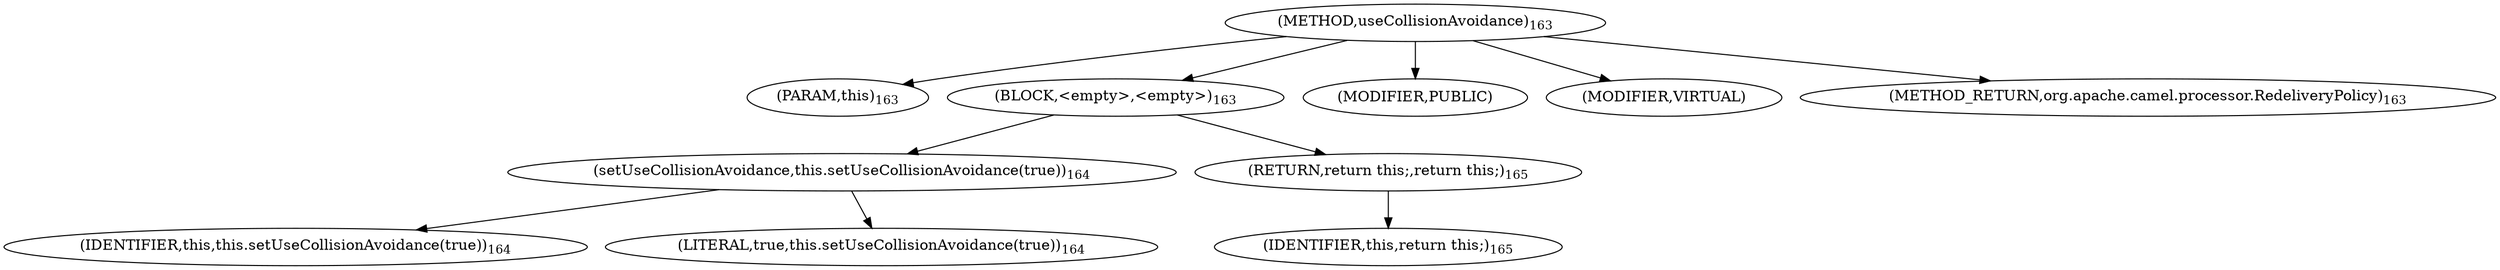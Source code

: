 digraph "useCollisionAvoidance" {  
"364" [label = <(METHOD,useCollisionAvoidance)<SUB>163</SUB>> ]
"17" [label = <(PARAM,this)<SUB>163</SUB>> ]
"365" [label = <(BLOCK,&lt;empty&gt;,&lt;empty&gt;)<SUB>163</SUB>> ]
"366" [label = <(setUseCollisionAvoidance,this.setUseCollisionAvoidance(true))<SUB>164</SUB>> ]
"16" [label = <(IDENTIFIER,this,this.setUseCollisionAvoidance(true))<SUB>164</SUB>> ]
"367" [label = <(LITERAL,true,this.setUseCollisionAvoidance(true))<SUB>164</SUB>> ]
"368" [label = <(RETURN,return this;,return this;)<SUB>165</SUB>> ]
"18" [label = <(IDENTIFIER,this,return this;)<SUB>165</SUB>> ]
"369" [label = <(MODIFIER,PUBLIC)> ]
"370" [label = <(MODIFIER,VIRTUAL)> ]
"371" [label = <(METHOD_RETURN,org.apache.camel.processor.RedeliveryPolicy)<SUB>163</SUB>> ]
  "364" -> "17" 
  "364" -> "365" 
  "364" -> "369" 
  "364" -> "370" 
  "364" -> "371" 
  "365" -> "366" 
  "365" -> "368" 
  "366" -> "16" 
  "366" -> "367" 
  "368" -> "18" 
}
